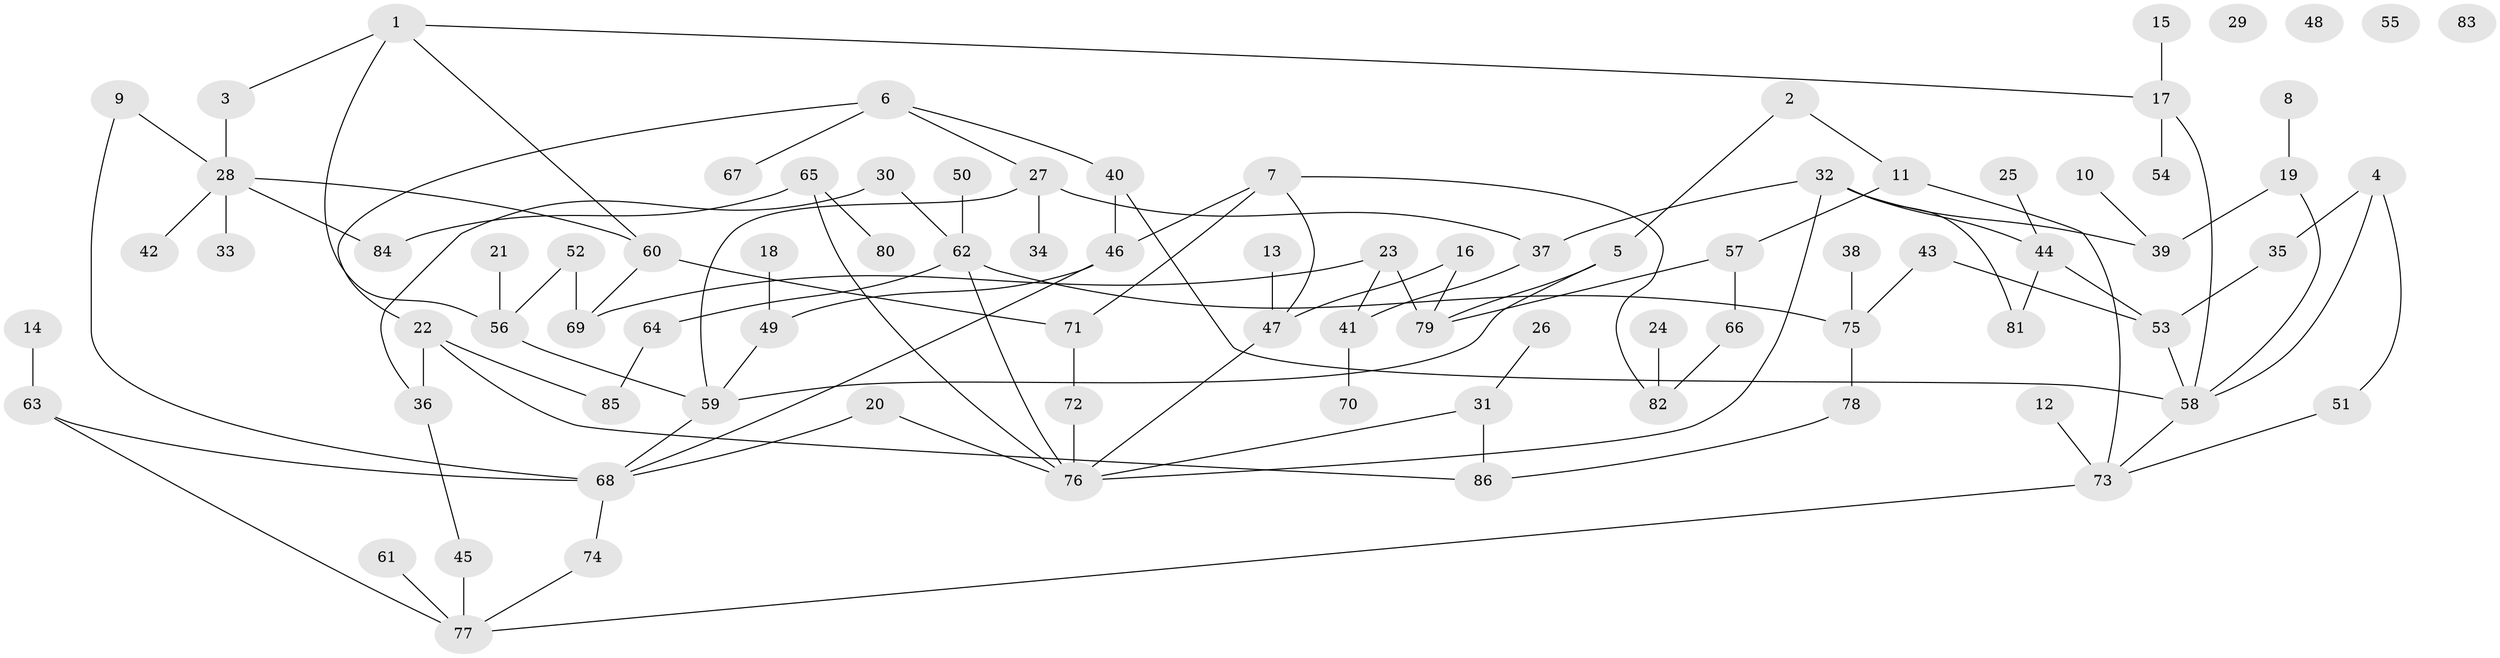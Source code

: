 // coarse degree distribution, {1: 0.23333333333333334, 2: 0.25, 4: 0.15, 5: 0.15, 0: 0.06666666666666667, 3: 0.1, 6: 0.03333333333333333, 7: 0.016666666666666666}
// Generated by graph-tools (version 1.1) at 2025/44/03/04/25 21:44:15]
// undirected, 86 vertices, 111 edges
graph export_dot {
graph [start="1"]
  node [color=gray90,style=filled];
  1;
  2;
  3;
  4;
  5;
  6;
  7;
  8;
  9;
  10;
  11;
  12;
  13;
  14;
  15;
  16;
  17;
  18;
  19;
  20;
  21;
  22;
  23;
  24;
  25;
  26;
  27;
  28;
  29;
  30;
  31;
  32;
  33;
  34;
  35;
  36;
  37;
  38;
  39;
  40;
  41;
  42;
  43;
  44;
  45;
  46;
  47;
  48;
  49;
  50;
  51;
  52;
  53;
  54;
  55;
  56;
  57;
  58;
  59;
  60;
  61;
  62;
  63;
  64;
  65;
  66;
  67;
  68;
  69;
  70;
  71;
  72;
  73;
  74;
  75;
  76;
  77;
  78;
  79;
  80;
  81;
  82;
  83;
  84;
  85;
  86;
  1 -- 3;
  1 -- 17;
  1 -- 56;
  1 -- 60;
  2 -- 5;
  2 -- 11;
  3 -- 28;
  4 -- 35;
  4 -- 51;
  4 -- 58;
  5 -- 59;
  5 -- 79;
  6 -- 22;
  6 -- 27;
  6 -- 40;
  6 -- 67;
  7 -- 46;
  7 -- 47;
  7 -- 71;
  7 -- 82;
  8 -- 19;
  9 -- 28;
  9 -- 68;
  10 -- 39;
  11 -- 57;
  11 -- 73;
  12 -- 73;
  13 -- 47;
  14 -- 63;
  15 -- 17;
  16 -- 47;
  16 -- 79;
  17 -- 54;
  17 -- 58;
  18 -- 49;
  19 -- 39;
  19 -- 58;
  20 -- 68;
  20 -- 76;
  21 -- 56;
  22 -- 36;
  22 -- 85;
  22 -- 86;
  23 -- 41;
  23 -- 69;
  23 -- 79;
  24 -- 82;
  25 -- 44;
  26 -- 31;
  27 -- 34;
  27 -- 37;
  27 -- 59;
  28 -- 33;
  28 -- 42;
  28 -- 60;
  28 -- 84;
  30 -- 36;
  30 -- 62;
  31 -- 76;
  31 -- 86;
  32 -- 37;
  32 -- 39;
  32 -- 44;
  32 -- 76;
  32 -- 81;
  35 -- 53;
  36 -- 45;
  37 -- 41;
  38 -- 75;
  40 -- 46;
  40 -- 58;
  41 -- 70;
  43 -- 53;
  43 -- 75;
  44 -- 53;
  44 -- 81;
  45 -- 77;
  46 -- 49;
  46 -- 68;
  47 -- 76;
  49 -- 59;
  50 -- 62;
  51 -- 73;
  52 -- 56;
  52 -- 69;
  53 -- 58;
  56 -- 59;
  57 -- 66;
  57 -- 79;
  58 -- 73;
  59 -- 68;
  60 -- 69;
  60 -- 71;
  61 -- 77;
  62 -- 64;
  62 -- 75;
  62 -- 76;
  63 -- 68;
  63 -- 77;
  64 -- 85;
  65 -- 76;
  65 -- 80;
  65 -- 84;
  66 -- 82;
  68 -- 74;
  71 -- 72;
  72 -- 76;
  73 -- 77;
  74 -- 77;
  75 -- 78;
  78 -- 86;
}
